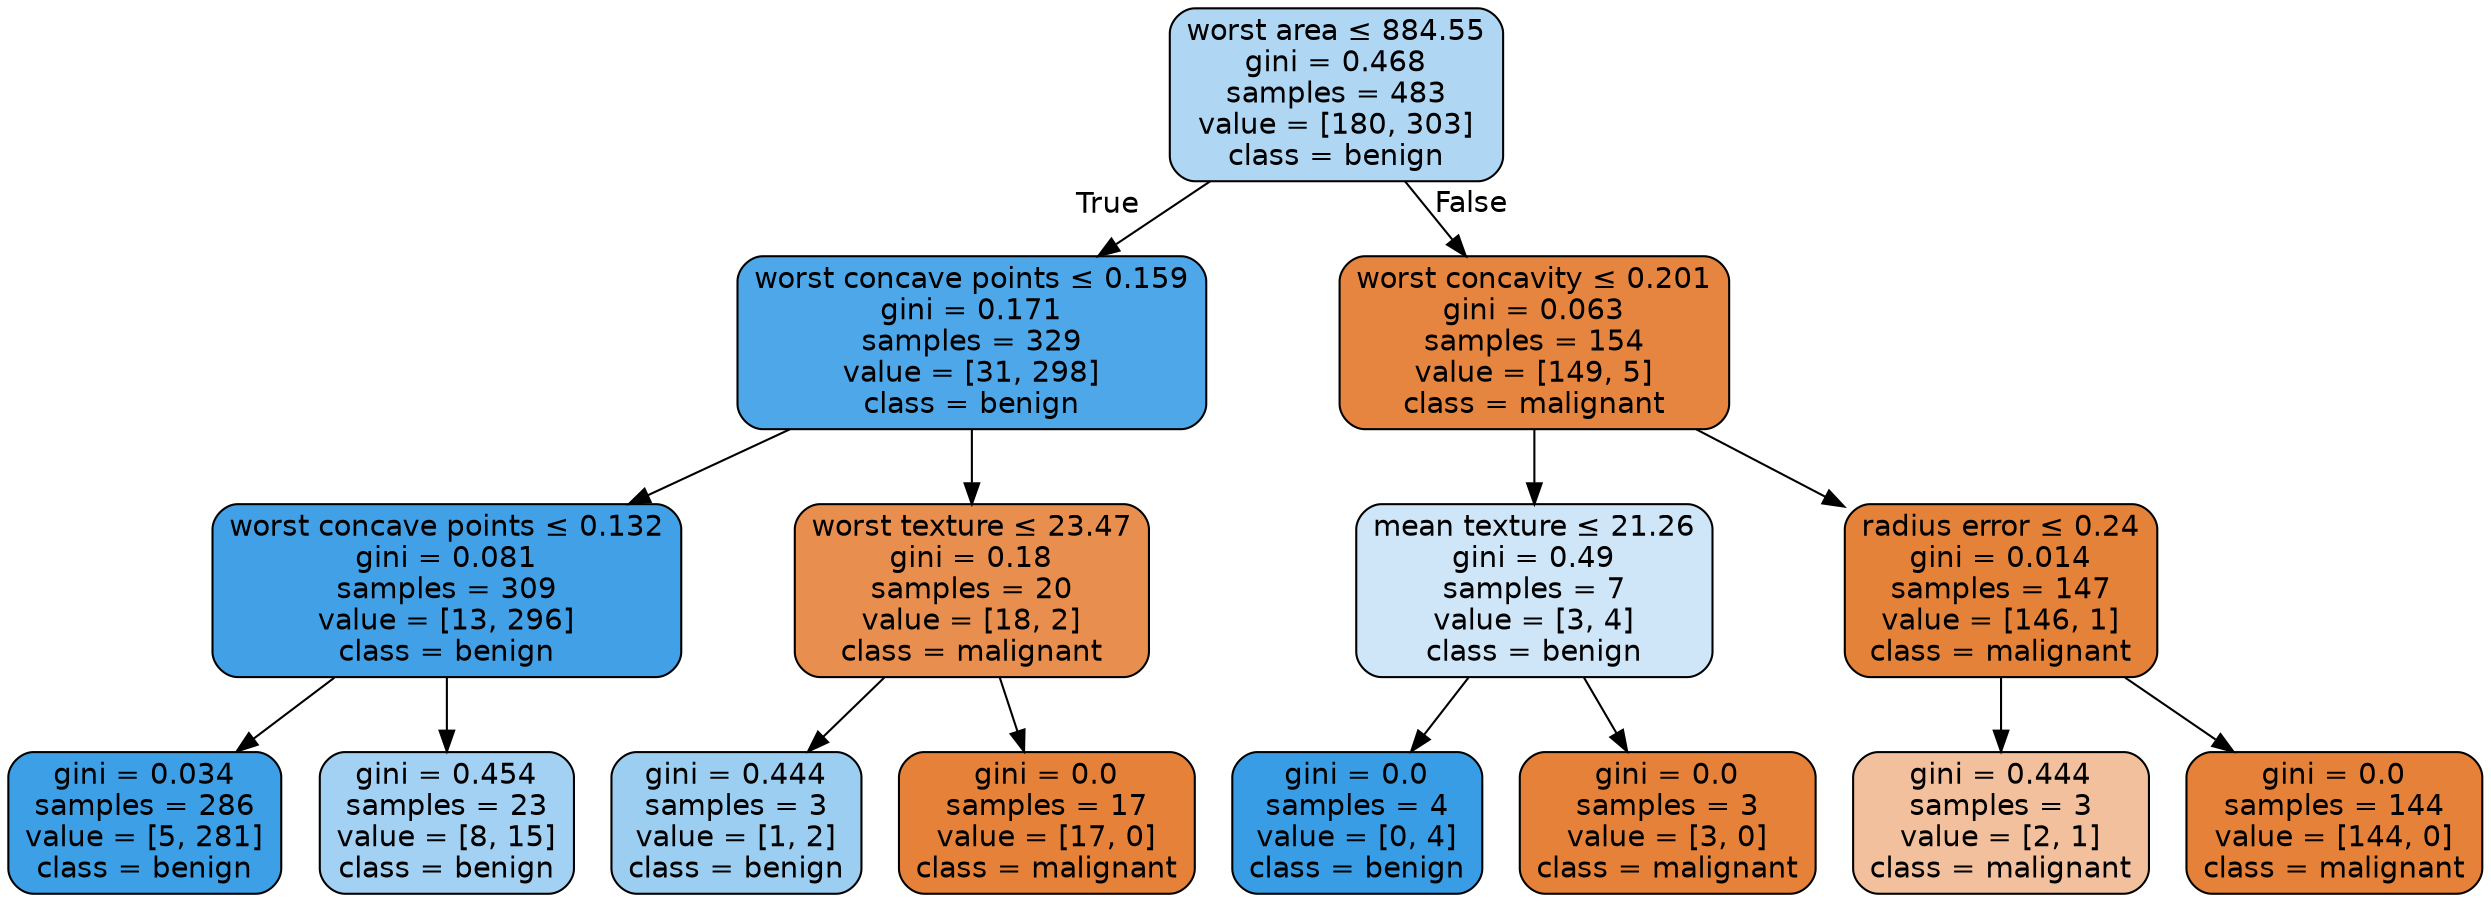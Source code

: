 digraph Tree {
node [shape=box, style="filled, rounded", color="black", fontname="helvetica"] ;
edge [fontname="helvetica"] ;
0 [label=<worst area &le; 884.55<br/>gini = 0.468<br/>samples = 483<br/>value = [180, 303]<br/>class = benign>, fillcolor="#afd7f4"] ;
1 [label=<worst concave points &le; 0.159<br/>gini = 0.171<br/>samples = 329<br/>value = [31, 298]<br/>class = benign>, fillcolor="#4ea7e8"] ;
0 -> 1 [labeldistance=2.5, labelangle=45, headlabel="True"] ;
2 [label=<worst concave points &le; 0.132<br/>gini = 0.081<br/>samples = 309<br/>value = [13, 296]<br/>class = benign>, fillcolor="#42a1e6"] ;
1 -> 2 ;
3 [label=<gini = 0.034<br/>samples = 286<br/>value = [5, 281]<br/>class = benign>, fillcolor="#3d9fe5"] ;
2 -> 3 ;
4 [label=<gini = 0.454<br/>samples = 23<br/>value = [8, 15]<br/>class = benign>, fillcolor="#a3d1f3"] ;
2 -> 4 ;
5 [label=<worst texture &le; 23.47<br/>gini = 0.18<br/>samples = 20<br/>value = [18, 2]<br/>class = malignant>, fillcolor="#e88f4f"] ;
1 -> 5 ;
6 [label=<gini = 0.444<br/>samples = 3<br/>value = [1, 2]<br/>class = benign>, fillcolor="#9ccef2"] ;
5 -> 6 ;
7 [label=<gini = 0.0<br/>samples = 17<br/>value = [17, 0]<br/>class = malignant>, fillcolor="#e58139"] ;
5 -> 7 ;
8 [label=<worst concavity &le; 0.201<br/>gini = 0.063<br/>samples = 154<br/>value = [149, 5]<br/>class = malignant>, fillcolor="#e68540"] ;
0 -> 8 [labeldistance=2.5, labelangle=-45, headlabel="False"] ;
9 [label=<mean texture &le; 21.26<br/>gini = 0.49<br/>samples = 7<br/>value = [3, 4]<br/>class = benign>, fillcolor="#cee6f8"] ;
8 -> 9 ;
10 [label=<gini = 0.0<br/>samples = 4<br/>value = [0, 4]<br/>class = benign>, fillcolor="#399de5"] ;
9 -> 10 ;
11 [label=<gini = 0.0<br/>samples = 3<br/>value = [3, 0]<br/>class = malignant>, fillcolor="#e58139"] ;
9 -> 11 ;
12 [label=<radius error &le; 0.24<br/>gini = 0.014<br/>samples = 147<br/>value = [146, 1]<br/>class = malignant>, fillcolor="#e5823a"] ;
8 -> 12 ;
13 [label=<gini = 0.444<br/>samples = 3<br/>value = [2, 1]<br/>class = malignant>, fillcolor="#f2c09c"] ;
12 -> 13 ;
14 [label=<gini = 0.0<br/>samples = 144<br/>value = [144, 0]<br/>class = malignant>, fillcolor="#e58139"] ;
12 -> 14 ;
}
